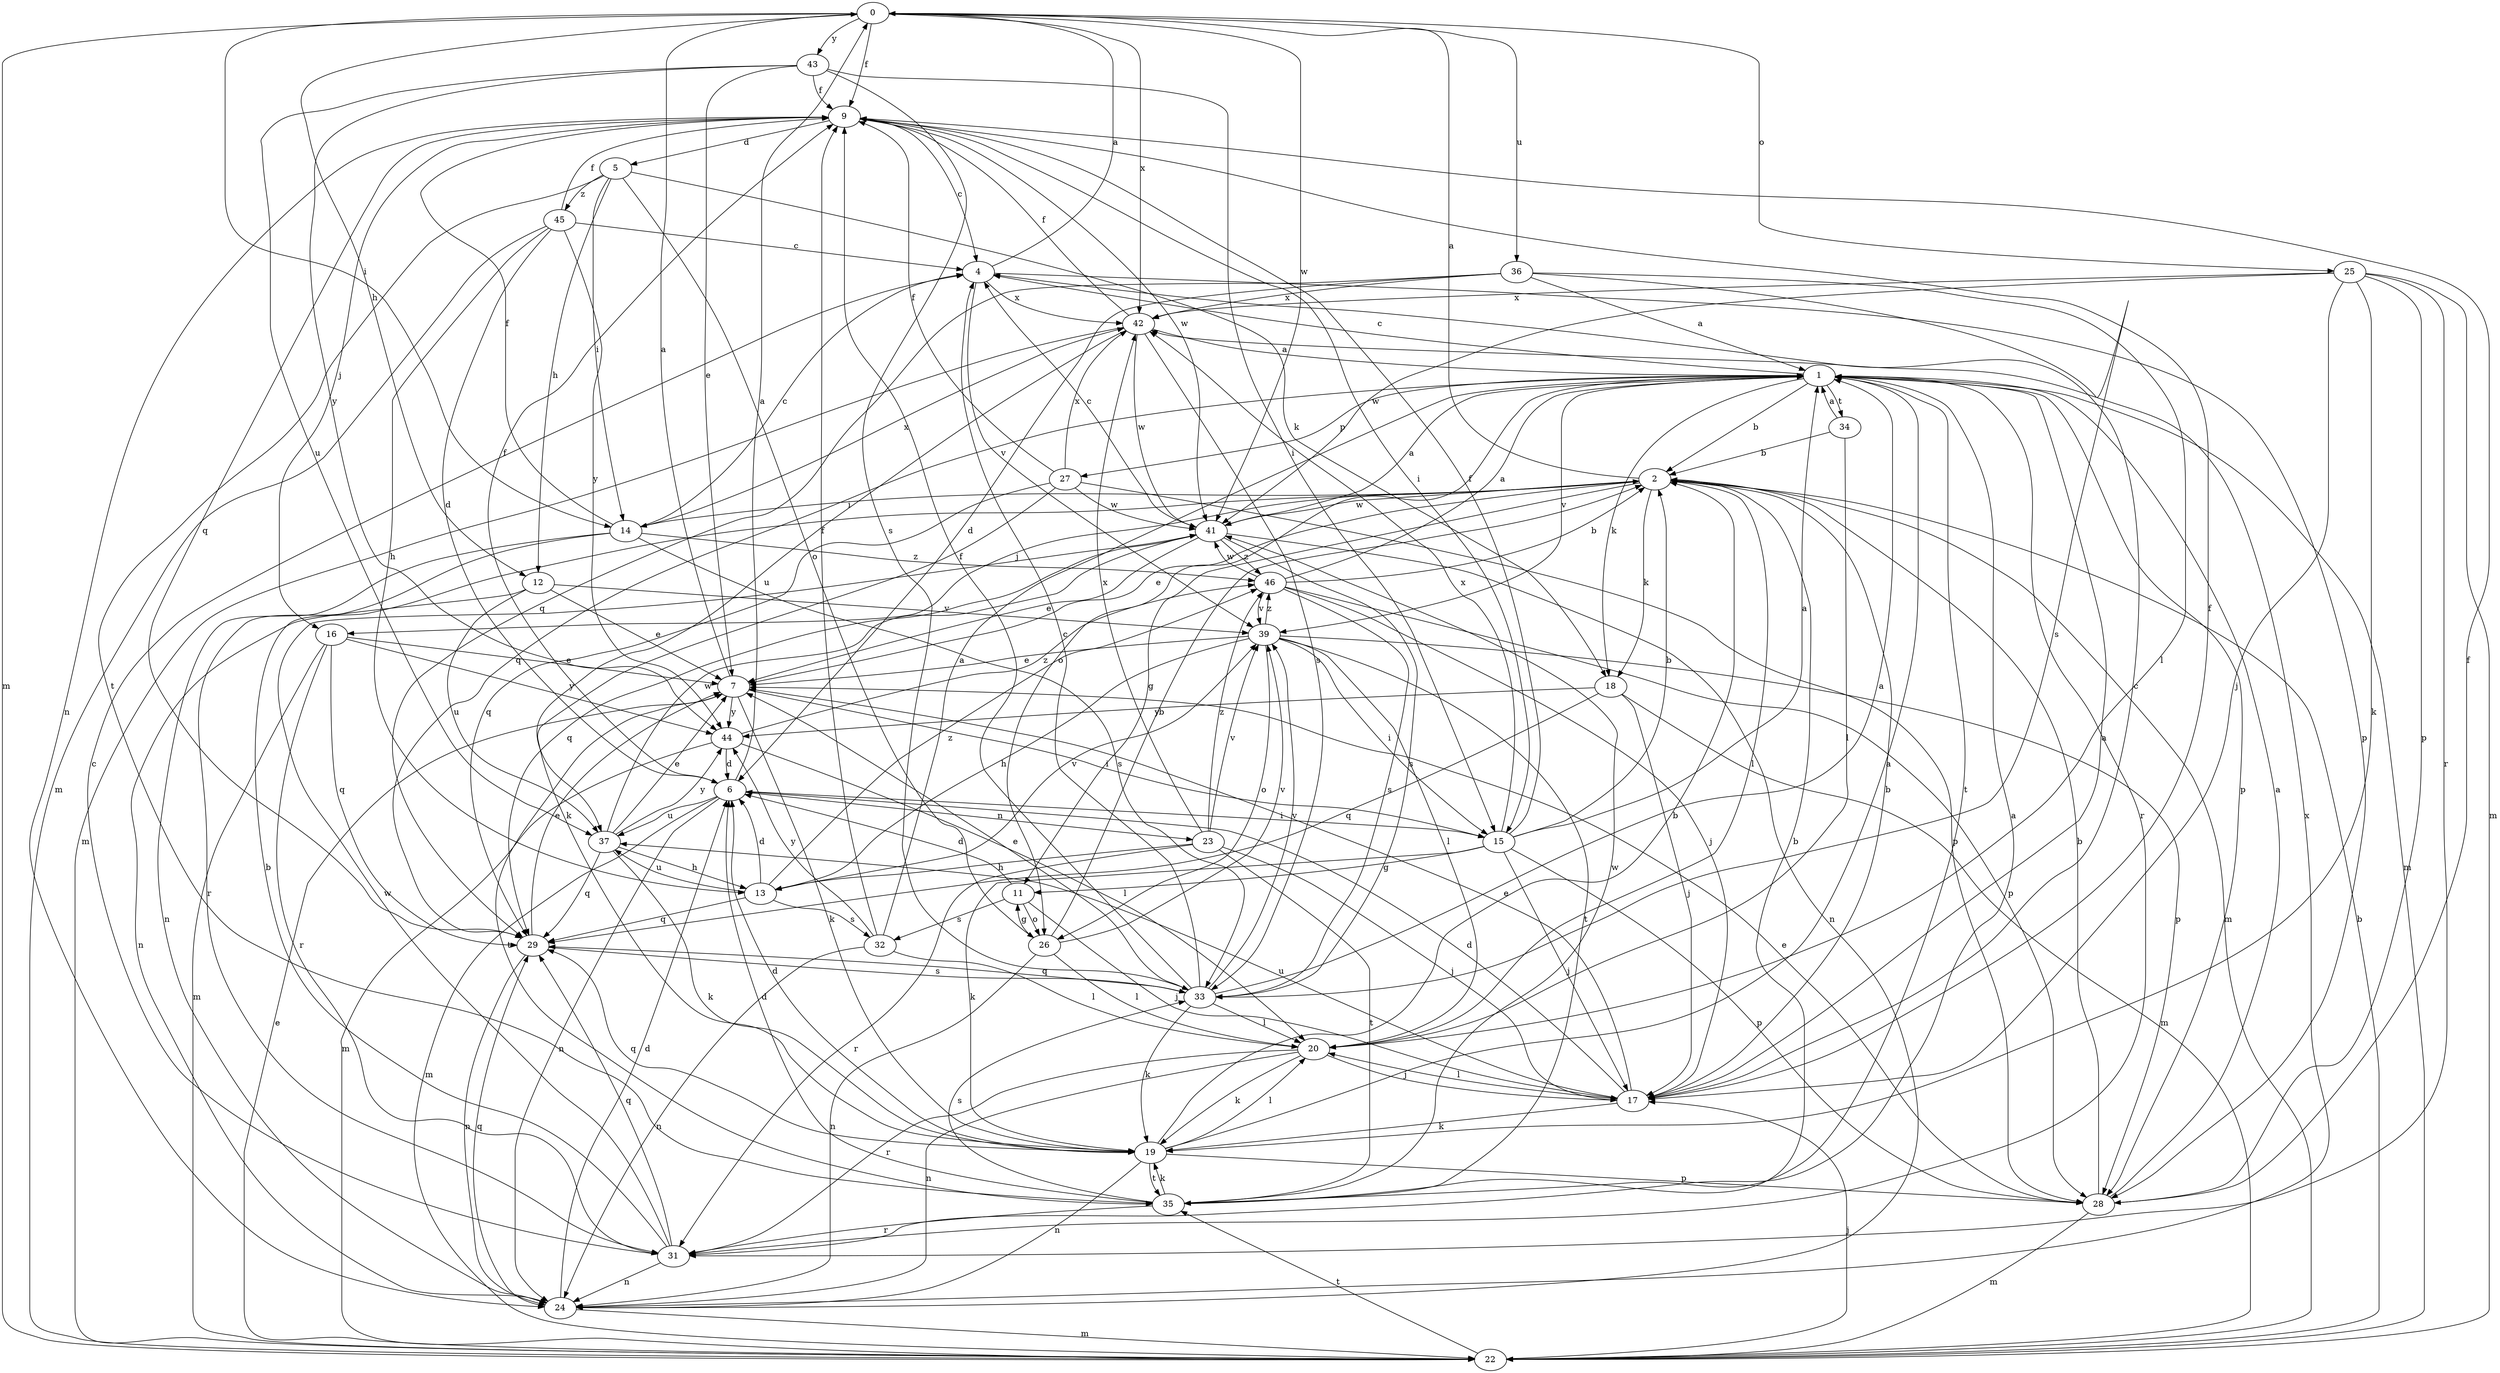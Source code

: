 strict digraph  {
0;
1;
2;
4;
5;
6;
7;
9;
11;
12;
13;
14;
15;
16;
17;
18;
19;
20;
22;
23;
24;
25;
26;
27;
28;
29;
31;
32;
33;
34;
35;
36;
37;
39;
41;
42;
43;
44;
45;
46;
0 -> 9  [label=f];
0 -> 12  [label=h];
0 -> 14  [label=i];
0 -> 22  [label=m];
0 -> 25  [label=o];
0 -> 36  [label=u];
0 -> 41  [label=w];
0 -> 42  [label=x];
0 -> 43  [label=y];
1 -> 2  [label=b];
1 -> 4  [label=c];
1 -> 18  [label=k];
1 -> 22  [label=m];
1 -> 26  [label=o];
1 -> 27  [label=p];
1 -> 28  [label=p];
1 -> 29  [label=q];
1 -> 31  [label=r];
1 -> 34  [label=t];
1 -> 35  [label=t];
1 -> 39  [label=v];
2 -> 0  [label=a];
2 -> 7  [label=e];
2 -> 11  [label=g];
2 -> 14  [label=i];
2 -> 16  [label=j];
2 -> 18  [label=k];
2 -> 20  [label=l];
2 -> 22  [label=m];
2 -> 41  [label=w];
4 -> 0  [label=a];
4 -> 28  [label=p];
4 -> 39  [label=v];
4 -> 42  [label=x];
5 -> 12  [label=h];
5 -> 14  [label=i];
5 -> 18  [label=k];
5 -> 26  [label=o];
5 -> 35  [label=t];
5 -> 45  [label=z];
6 -> 0  [label=a];
6 -> 9  [label=f];
6 -> 15  [label=i];
6 -> 22  [label=m];
6 -> 23  [label=n];
6 -> 24  [label=n];
6 -> 37  [label=u];
7 -> 0  [label=a];
7 -> 15  [label=i];
7 -> 19  [label=k];
7 -> 35  [label=t];
7 -> 44  [label=y];
9 -> 4  [label=c];
9 -> 5  [label=d];
9 -> 15  [label=i];
9 -> 16  [label=j];
9 -> 24  [label=n];
9 -> 29  [label=q];
9 -> 41  [label=w];
11 -> 6  [label=d];
11 -> 17  [label=j];
11 -> 26  [label=o];
11 -> 32  [label=s];
12 -> 7  [label=e];
12 -> 24  [label=n];
12 -> 37  [label=u];
12 -> 39  [label=v];
13 -> 6  [label=d];
13 -> 29  [label=q];
13 -> 32  [label=s];
13 -> 37  [label=u];
13 -> 39  [label=v];
13 -> 46  [label=z];
14 -> 4  [label=c];
14 -> 9  [label=f];
14 -> 24  [label=n];
14 -> 31  [label=r];
14 -> 33  [label=s];
14 -> 42  [label=x];
14 -> 46  [label=z];
15 -> 1  [label=a];
15 -> 2  [label=b];
15 -> 9  [label=f];
15 -> 11  [label=g];
15 -> 17  [label=j];
15 -> 19  [label=k];
15 -> 28  [label=p];
15 -> 42  [label=x];
16 -> 7  [label=e];
16 -> 22  [label=m];
16 -> 29  [label=q];
16 -> 31  [label=r];
16 -> 44  [label=y];
17 -> 1  [label=a];
17 -> 2  [label=b];
17 -> 4  [label=c];
17 -> 6  [label=d];
17 -> 7  [label=e];
17 -> 9  [label=f];
17 -> 19  [label=k];
17 -> 20  [label=l];
17 -> 37  [label=u];
18 -> 17  [label=j];
18 -> 22  [label=m];
18 -> 29  [label=q];
18 -> 44  [label=y];
19 -> 1  [label=a];
19 -> 2  [label=b];
19 -> 6  [label=d];
19 -> 20  [label=l];
19 -> 24  [label=n];
19 -> 28  [label=p];
19 -> 29  [label=q];
19 -> 35  [label=t];
20 -> 17  [label=j];
20 -> 19  [label=k];
20 -> 24  [label=n];
20 -> 31  [label=r];
22 -> 2  [label=b];
22 -> 7  [label=e];
22 -> 17  [label=j];
22 -> 35  [label=t];
23 -> 13  [label=h];
23 -> 17  [label=j];
23 -> 31  [label=r];
23 -> 35  [label=t];
23 -> 39  [label=v];
23 -> 42  [label=x];
23 -> 46  [label=z];
24 -> 6  [label=d];
24 -> 22  [label=m];
24 -> 29  [label=q];
24 -> 42  [label=x];
25 -> 17  [label=j];
25 -> 19  [label=k];
25 -> 22  [label=m];
25 -> 28  [label=p];
25 -> 31  [label=r];
25 -> 41  [label=w];
25 -> 42  [label=x];
26 -> 2  [label=b];
26 -> 11  [label=g];
26 -> 20  [label=l];
26 -> 24  [label=n];
26 -> 39  [label=v];
27 -> 9  [label=f];
27 -> 19  [label=k];
27 -> 28  [label=p];
27 -> 29  [label=q];
27 -> 41  [label=w];
27 -> 42  [label=x];
28 -> 1  [label=a];
28 -> 2  [label=b];
28 -> 7  [label=e];
28 -> 9  [label=f];
28 -> 22  [label=m];
29 -> 7  [label=e];
29 -> 24  [label=n];
29 -> 33  [label=s];
31 -> 1  [label=a];
31 -> 2  [label=b];
31 -> 4  [label=c];
31 -> 24  [label=n];
31 -> 29  [label=q];
31 -> 41  [label=w];
32 -> 1  [label=a];
32 -> 9  [label=f];
32 -> 20  [label=l];
32 -> 24  [label=n];
32 -> 44  [label=y];
33 -> 1  [label=a];
33 -> 4  [label=c];
33 -> 7  [label=e];
33 -> 9  [label=f];
33 -> 19  [label=k];
33 -> 20  [label=l];
33 -> 29  [label=q];
33 -> 39  [label=v];
34 -> 1  [label=a];
34 -> 2  [label=b];
34 -> 20  [label=l];
35 -> 2  [label=b];
35 -> 6  [label=d];
35 -> 19  [label=k];
35 -> 31  [label=r];
35 -> 33  [label=s];
35 -> 41  [label=w];
36 -> 1  [label=a];
36 -> 6  [label=d];
36 -> 20  [label=l];
36 -> 29  [label=q];
36 -> 33  [label=s];
36 -> 42  [label=x];
37 -> 7  [label=e];
37 -> 13  [label=h];
37 -> 19  [label=k];
37 -> 29  [label=q];
37 -> 41  [label=w];
37 -> 44  [label=y];
39 -> 7  [label=e];
39 -> 13  [label=h];
39 -> 15  [label=i];
39 -> 20  [label=l];
39 -> 26  [label=o];
39 -> 28  [label=p];
39 -> 35  [label=t];
39 -> 46  [label=z];
41 -> 1  [label=a];
41 -> 4  [label=c];
41 -> 7  [label=e];
41 -> 24  [label=n];
41 -> 29  [label=q];
41 -> 33  [label=s];
41 -> 46  [label=z];
42 -> 1  [label=a];
42 -> 9  [label=f];
42 -> 22  [label=m];
42 -> 33  [label=s];
42 -> 37  [label=u];
42 -> 41  [label=w];
43 -> 7  [label=e];
43 -> 9  [label=f];
43 -> 15  [label=i];
43 -> 33  [label=s];
43 -> 37  [label=u];
43 -> 44  [label=y];
44 -> 6  [label=d];
44 -> 20  [label=l];
44 -> 22  [label=m];
44 -> 46  [label=z];
45 -> 4  [label=c];
45 -> 6  [label=d];
45 -> 9  [label=f];
45 -> 13  [label=h];
45 -> 22  [label=m];
45 -> 44  [label=y];
46 -> 1  [label=a];
46 -> 2  [label=b];
46 -> 17  [label=j];
46 -> 28  [label=p];
46 -> 33  [label=s];
46 -> 39  [label=v];
46 -> 41  [label=w];
}

